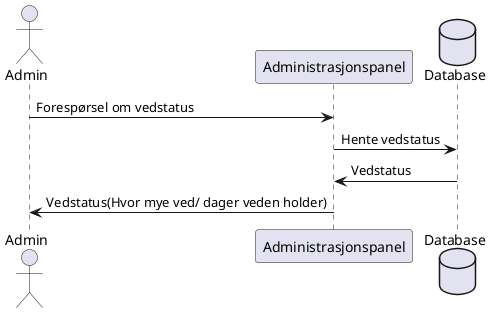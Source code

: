 @startuml
actor Admin
Admin -> Administrasjonspanel: Forespørsel om vedstatus
database Database
Administrasjonspanel -> Database: Hente vedstatus
Database -> Administrasjonspanel: Vedstatus
Administrasjonspanel -> Admin: Vedstatus(Hvor mye ved/ dager veden holder)
@enduml 